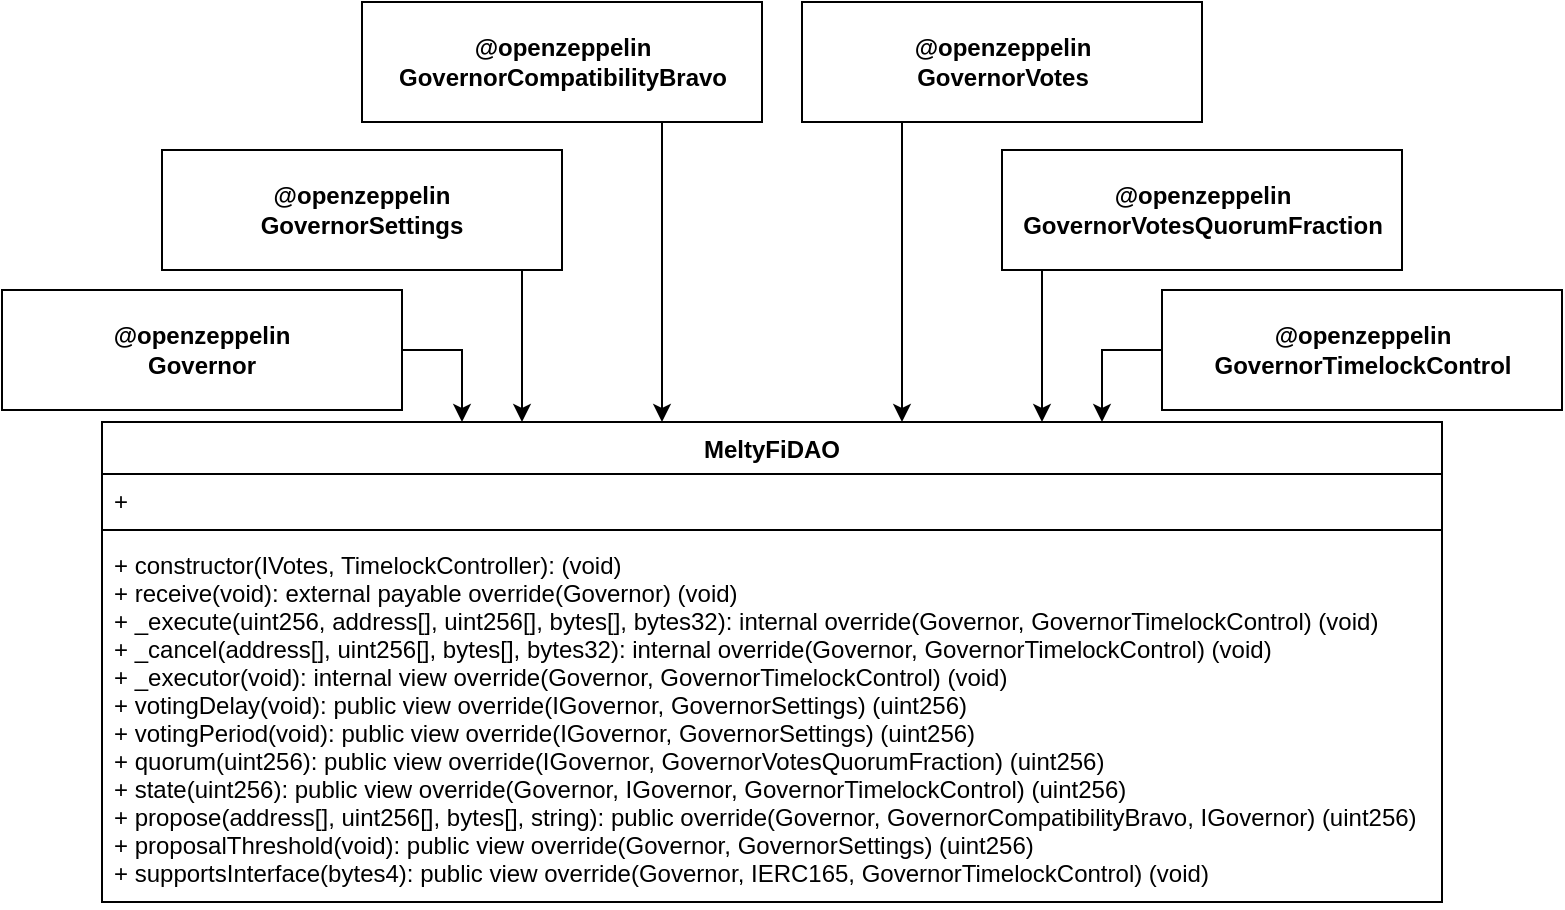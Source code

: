 <mxfile version="20.8.4"><diagram id="12hMf0BIVQ0L64EZ4FJ-" name="Page-1"><mxGraphModel dx="140" dy="1792" grid="1" gridSize="10" guides="1" tooltips="1" connect="1" arrows="1" fold="1" page="1" pageScale="1" pageWidth="827" pageHeight="1169" math="0" shadow="0"><root><mxCell id="0"/><mxCell id="1" parent="0"/><mxCell id="rVFMHechp8f7xF2gjMru-1" value="MeltyFiDAO" style="swimlane;fontStyle=1;align=center;verticalAlign=top;childLayout=stackLayout;horizontal=1;startSize=26;horizontalStack=0;resizeParent=1;resizeParentMax=0;resizeLast=0;collapsible=1;marginBottom=0;" parent="1" vertex="1"><mxGeometry x="940" y="-430" width="670" height="240" as="geometry"><mxRectangle x="159" y="139" width="110" height="30" as="alternateBounds"/></mxGeometry></mxCell><mxCell id="rVFMHechp8f7xF2gjMru-2" value="+" style="text;strokeColor=none;fillColor=none;align=left;verticalAlign=top;spacingLeft=4;spacingRight=4;overflow=hidden;rotatable=0;points=[[0,0.5],[1,0.5]];portConstraint=eastwest;" parent="rVFMHechp8f7xF2gjMru-1" vertex="1"><mxGeometry y="26" width="670" height="24" as="geometry"/></mxCell><mxCell id="rVFMHechp8f7xF2gjMru-3" value="" style="line;strokeWidth=1;fillColor=none;align=left;verticalAlign=middle;spacingTop=-1;spacingLeft=3;spacingRight=3;rotatable=0;labelPosition=right;points=[];portConstraint=eastwest;strokeColor=inherit;" parent="rVFMHechp8f7xF2gjMru-1" vertex="1"><mxGeometry y="50" width="670" height="8" as="geometry"/></mxCell><mxCell id="rVFMHechp8f7xF2gjMru-4" value="+ constructor(IVotes, TimelockController): (void)&#10;+ receive(void): external payable override(Governor) (void)&#10;+ _execute(uint256, address[], uint256[], bytes[], bytes32): internal override(Governor, GovernorTimelockControl) (void)&#10;+ _cancel(address[], uint256[], bytes[], bytes32): internal override(Governor, GovernorTimelockControl) (void)&#10;+ _executor(void): internal view override(Governor, GovernorTimelockControl) (void)&#10;+ votingDelay(void): public view override(IGovernor, GovernorSettings) (uint256)&#10;+ votingPeriod(void): public view override(IGovernor, GovernorSettings) (uint256)&#10;+ quorum(uint256): public view override(IGovernor, GovernorVotesQuorumFraction) (uint256)&#10;+ state(uint256): public view override(Governor, IGovernor, GovernorTimelockControl) (uint256)&#10;+ propose(address[], uint256[], bytes[], string): public override(Governor, GovernorCompatibilityBravo, IGovernor) (uint256)&#10;+ proposalThreshold(void): public view override(Governor, GovernorSettings) (uint256)&#10;+ supportsInterface(bytes4): public view override(Governor, IERC165, GovernorTimelockControl) (void)" style="text;strokeColor=none;fillColor=none;align=left;verticalAlign=top;spacingLeft=4;spacingRight=4;overflow=hidden;rotatable=0;points=[[0,0.5],[1,0.5]];portConstraint=eastwest;" parent="rVFMHechp8f7xF2gjMru-1" vertex="1"><mxGeometry y="58" width="670" height="182" as="geometry"/></mxCell><mxCell id="rVFMHechp8f7xF2gjMru-46" value="&lt;b style=&quot;border-color: var(--border-color);&quot;&gt;@openzeppelin&lt;br style=&quot;border-color: var(--border-color);&quot;&gt;GovernorTimelockControl&lt;/b&gt;" style="html=1;fillColor=none;" parent="1" vertex="1"><mxGeometry x="1470" y="-496" width="200" height="60" as="geometry"/></mxCell><mxCell id="rVFMHechp8f7xF2gjMru-47" value="&lt;b style=&quot;border-color: var(--border-color);&quot;&gt;@openzeppelin&lt;br style=&quot;border-color: var(--border-color);&quot;&gt;GovernorCompatibilityBravo&lt;br&gt;&lt;/b&gt;" style="html=1;fillColor=none;" parent="1" vertex="1"><mxGeometry x="1070" y="-640" width="200" height="60" as="geometry"/></mxCell><mxCell id="rVFMHechp8f7xF2gjMru-54" value="&lt;b style=&quot;border-color: var(--border-color);&quot;&gt;@openzeppelin&lt;br style=&quot;border-color: var(--border-color);&quot;&gt;Governor&lt;br&gt;&lt;/b&gt;" style="rounded=0;whiteSpace=wrap;html=1;fillColor=none;" parent="1" vertex="1"><mxGeometry x="890" y="-496" width="200" height="60" as="geometry"/></mxCell><mxCell id="rVFMHechp8f7xF2gjMru-55" value="&lt;b&gt;@openzeppelin&lt;br&gt;GovernorSettings&lt;/b&gt;" style="rounded=0;whiteSpace=wrap;html=1;fillColor=none;" parent="1" vertex="1"><mxGeometry x="970" y="-566" width="200" height="60" as="geometry"/></mxCell><mxCell id="U-aNv0fMDt2qpHL5E573-2" value="&lt;b style=&quot;border-color: var(--border-color);&quot;&gt;@openzeppelin&lt;br style=&quot;border-color: var(--border-color);&quot;&gt;GovernorVotes&lt;br&gt;&lt;/b&gt;" style="html=1;fillColor=none;" parent="1" vertex="1"><mxGeometry x="1290" y="-640" width="200" height="60" as="geometry"/></mxCell><mxCell id="U-aNv0fMDt2qpHL5E573-3" value="&lt;b style=&quot;border-color: var(--border-color);&quot;&gt;@openzeppelin&lt;br style=&quot;border-color: var(--border-color);&quot;&gt;&lt;b style=&quot;border-color: var(--border-color);&quot;&gt;GovernorVotesQuorumFraction&lt;/b&gt;&lt;br&gt;&lt;/b&gt;" style="html=1;fillColor=none;" parent="1" vertex="1"><mxGeometry x="1390" y="-566" width="200" height="60" as="geometry"/></mxCell><mxCell id="U-aNv0fMDt2qpHL5E573-8" value="" style="endArrow=classic;html=1;rounded=0;exitX=1;exitY=0.5;exitDx=0;exitDy=0;" parent="1" source="rVFMHechp8f7xF2gjMru-54" edge="1"><mxGeometry width="50" height="50" relative="1" as="geometry"><mxPoint x="1110" y="-400" as="sourcePoint"/><mxPoint x="1120" y="-430" as="targetPoint"/><Array as="points"><mxPoint x="1120" y="-466"/></Array></mxGeometry></mxCell><mxCell id="U-aNv0fMDt2qpHL5E573-9" value="" style="endArrow=classic;html=1;rounded=0;exitX=0;exitY=0.5;exitDx=0;exitDy=0;" parent="1" source="rVFMHechp8f7xF2gjMru-46" edge="1"><mxGeometry width="50" height="50" relative="1" as="geometry"><mxPoint x="1410" y="-462" as="sourcePoint"/><mxPoint x="1440" y="-430" as="targetPoint"/><Array as="points"><mxPoint x="1440" y="-466"/></Array></mxGeometry></mxCell><mxCell id="U-aNv0fMDt2qpHL5E573-10" value="" style="endArrow=classic;html=1;rounded=0;exitX=0.9;exitY=1;exitDx=0;exitDy=0;exitPerimeter=0;" parent="1" source="rVFMHechp8f7xF2gjMru-55" edge="1"><mxGeometry width="50" height="50" relative="1" as="geometry"><mxPoint x="1150" y="-500" as="sourcePoint"/><mxPoint x="1150" y="-430" as="targetPoint"/></mxGeometry></mxCell><mxCell id="U-aNv0fMDt2qpHL5E573-11" value="" style="endArrow=classic;html=1;rounded=0;exitX=0.9;exitY=1;exitDx=0;exitDy=0;exitPerimeter=0;" parent="1" edge="1"><mxGeometry width="50" height="50" relative="1" as="geometry"><mxPoint x="1410" y="-506" as="sourcePoint"/><mxPoint x="1410" y="-430" as="targetPoint"/></mxGeometry></mxCell><mxCell id="U-aNv0fMDt2qpHL5E573-12" value="" style="endArrow=classic;html=1;rounded=0;exitX=0.75;exitY=1;exitDx=0;exitDy=0;" parent="1" source="rVFMHechp8f7xF2gjMru-47" edge="1"><mxGeometry width="50" height="50" relative="1" as="geometry"><mxPoint x="1110" y="-400" as="sourcePoint"/><mxPoint x="1220" y="-430" as="targetPoint"/></mxGeometry></mxCell><mxCell id="U-aNv0fMDt2qpHL5E573-13" value="" style="endArrow=classic;html=1;rounded=0;exitX=0.25;exitY=1;exitDx=0;exitDy=0;" parent="1" source="U-aNv0fMDt2qpHL5E573-2" edge="1"><mxGeometry width="50" height="50" relative="1" as="geometry"><mxPoint x="1230" y="-570" as="sourcePoint"/><mxPoint x="1340" y="-430" as="targetPoint"/></mxGeometry></mxCell></root></mxGraphModel></diagram></mxfile>